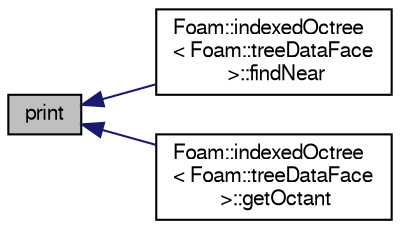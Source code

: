 digraph "print"
{
  bgcolor="transparent";
  edge [fontname="FreeSans",fontsize="10",labelfontname="FreeSans",labelfontsize="10"];
  node [fontname="FreeSans",fontsize="10",shape=record];
  rankdir="LR";
  Node228 [label="print",height=0.2,width=0.4,color="black", fillcolor="grey75", style="filled", fontcolor="black"];
  Node228 -> Node229 [dir="back",color="midnightblue",fontsize="10",style="solid",fontname="FreeSans"];
  Node229 [label="Foam::indexedOctree\l\< Foam::treeDataFace\l \>::findNear",height=0.2,width=0.4,color="black",URL="$a25026.html#a4fcc30ccabfd694e8b616279f0a31dae",tooltip="Find near pairs and apply CompareOp to them. "];
  Node228 -> Node230 [dir="back",color="midnightblue",fontsize="10",style="solid",fontname="FreeSans"];
  Node230 [label="Foam::indexedOctree\l\< Foam::treeDataFace\l \>::getOctant",height=0.2,width=0.4,color="black",URL="$a25026.html#a36994951ee6485ae76d974d51f6fc871"];
}
